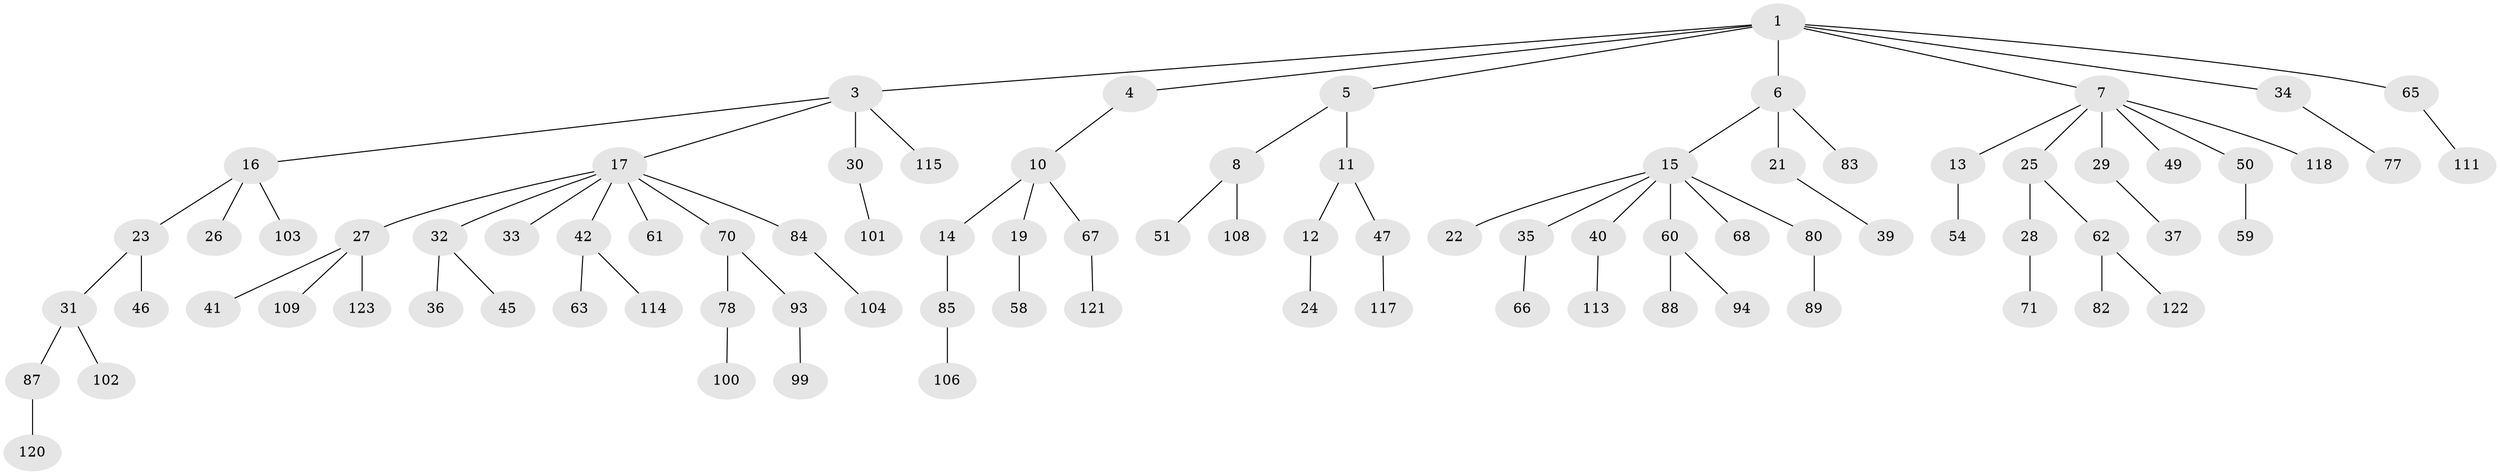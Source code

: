 // Generated by graph-tools (version 1.1) at 2025/52/02/27/25 19:52:11]
// undirected, 87 vertices, 86 edges
graph export_dot {
graph [start="1"]
  node [color=gray90,style=filled];
  1 [super="+2"];
  3 [super="+57"];
  4;
  5 [super="+48"];
  6 [super="+9"];
  7 [super="+38"];
  8 [super="+95"];
  10 [super="+72"];
  11 [super="+56"];
  12 [super="+107"];
  13 [super="+18"];
  14;
  15 [super="+44"];
  16 [super="+74"];
  17 [super="+20"];
  19 [super="+112"];
  21 [super="+97"];
  22 [super="+81"];
  23;
  24;
  25;
  26 [super="+92"];
  27 [super="+73"];
  28 [super="+52"];
  29;
  30 [super="+75"];
  31 [super="+110"];
  32 [super="+91"];
  33;
  34;
  35 [super="+53"];
  36;
  37;
  39 [super="+98"];
  40 [super="+43"];
  41;
  42 [super="+55"];
  45;
  46;
  47 [super="+64"];
  49;
  50;
  51 [super="+116"];
  54 [super="+76"];
  58;
  59;
  60 [super="+69"];
  61;
  62;
  63;
  65 [super="+79"];
  66;
  67;
  68;
  70;
  71;
  77;
  78 [super="+86"];
  80;
  82;
  83 [super="+90"];
  84;
  85;
  87 [super="+105"];
  88;
  89;
  93 [super="+96"];
  94;
  99;
  100;
  101 [super="+119"];
  102;
  103;
  104;
  106;
  108;
  109;
  111;
  113;
  114;
  115;
  117;
  118;
  120;
  121;
  122;
  123;
  1 -- 3;
  1 -- 4;
  1 -- 5;
  1 -- 34;
  1 -- 65;
  1 -- 6;
  1 -- 7;
  3 -- 16;
  3 -- 17;
  3 -- 30;
  3 -- 115;
  4 -- 10;
  5 -- 8;
  5 -- 11;
  6 -- 15;
  6 -- 21;
  6 -- 83;
  7 -- 13;
  7 -- 25;
  7 -- 29;
  7 -- 49;
  7 -- 50;
  7 -- 118;
  8 -- 51;
  8 -- 108;
  10 -- 14;
  10 -- 19;
  10 -- 67;
  11 -- 12;
  11 -- 47;
  12 -- 24;
  13 -- 54;
  14 -- 85;
  15 -- 22;
  15 -- 35;
  15 -- 40;
  15 -- 80;
  15 -- 60;
  15 -- 68;
  16 -- 23;
  16 -- 26;
  16 -- 103;
  17 -- 27;
  17 -- 33;
  17 -- 84;
  17 -- 32;
  17 -- 70;
  17 -- 42;
  17 -- 61;
  19 -- 58;
  21 -- 39;
  23 -- 31;
  23 -- 46;
  25 -- 28;
  25 -- 62;
  27 -- 41;
  27 -- 123;
  27 -- 109;
  28 -- 71;
  29 -- 37;
  30 -- 101;
  31 -- 87;
  31 -- 102;
  32 -- 36;
  32 -- 45;
  34 -- 77;
  35 -- 66;
  40 -- 113;
  42 -- 63;
  42 -- 114;
  47 -- 117;
  50 -- 59;
  60 -- 88;
  60 -- 94;
  62 -- 82;
  62 -- 122;
  65 -- 111;
  67 -- 121;
  70 -- 78;
  70 -- 93;
  78 -- 100;
  80 -- 89;
  84 -- 104;
  85 -- 106;
  87 -- 120;
  93 -- 99;
}

